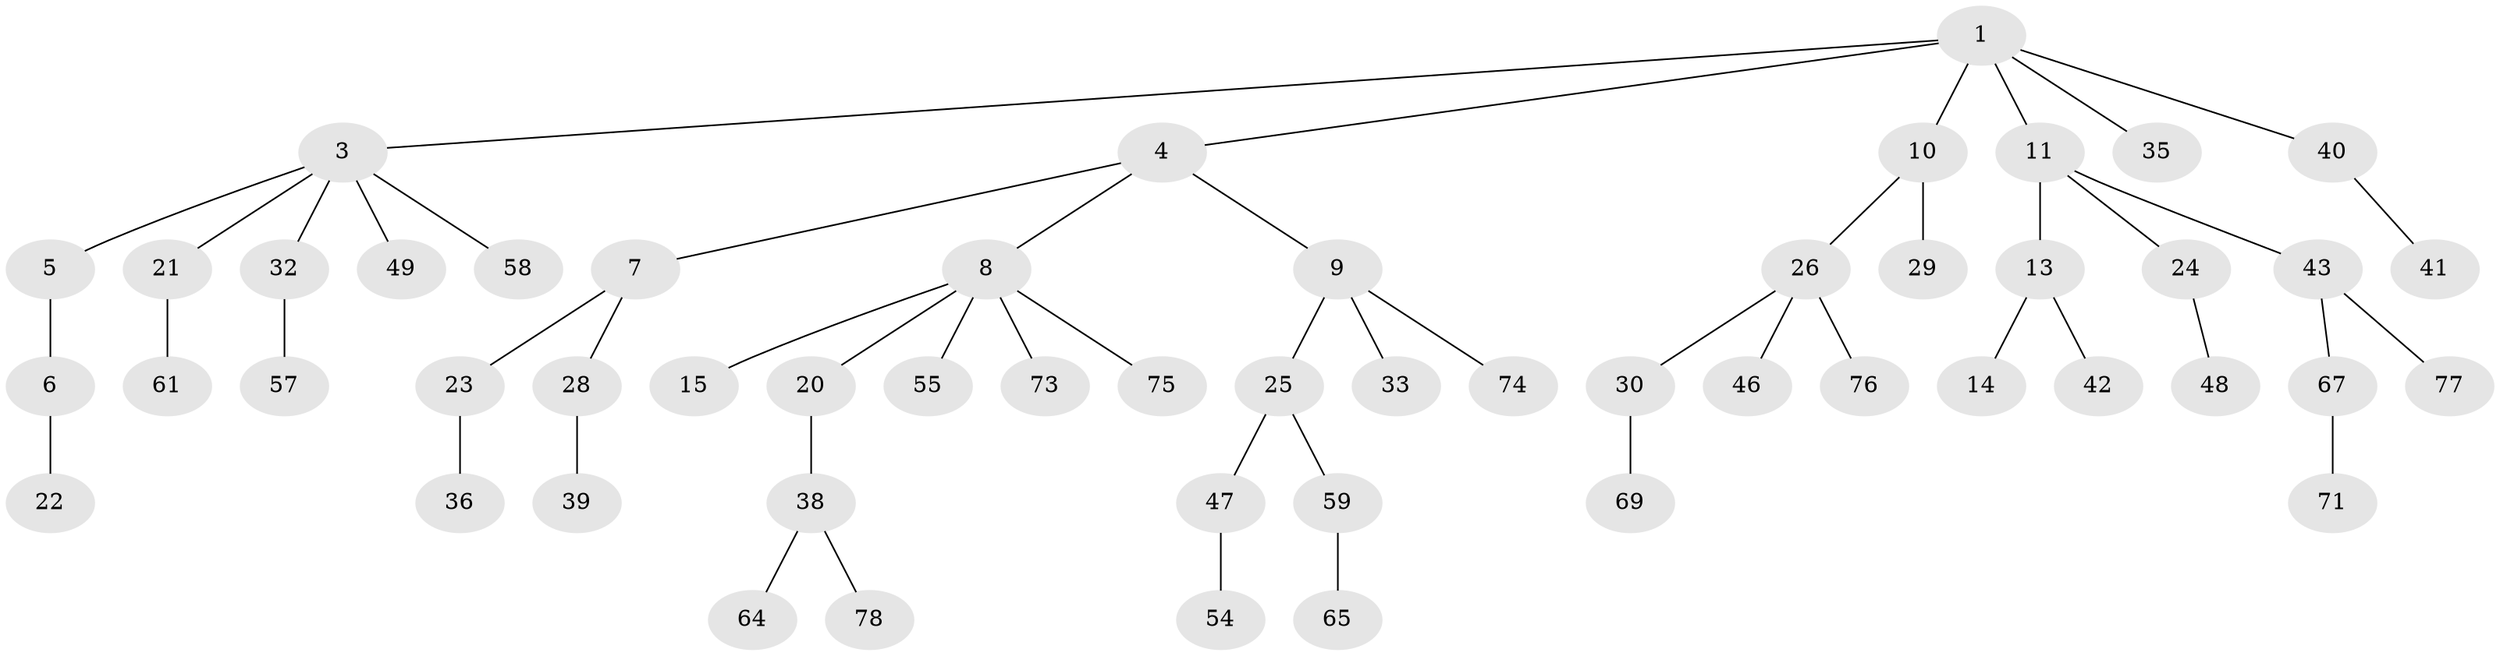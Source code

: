// Generated by graph-tools (version 1.1) at 2025/24/03/03/25 07:24:07]
// undirected, 54 vertices, 53 edges
graph export_dot {
graph [start="1"]
  node [color=gray90,style=filled];
  1 [super="+2"];
  3 [super="+53"];
  4 [super="+16"];
  5;
  6 [super="+12"];
  7 [super="+19"];
  8 [super="+37"];
  9 [super="+31"];
  10 [super="+17"];
  11;
  13 [super="+18"];
  14;
  15;
  20;
  21 [super="+27"];
  22 [super="+56"];
  23;
  24 [super="+60"];
  25;
  26 [super="+62"];
  28 [super="+66"];
  29 [super="+45"];
  30 [super="+34"];
  32;
  33 [super="+70"];
  35 [super="+68"];
  36;
  38 [super="+51"];
  39;
  40;
  41 [super="+52"];
  42;
  43 [super="+44"];
  46;
  47 [super="+50"];
  48 [super="+72"];
  49;
  54;
  55;
  57;
  58;
  59 [super="+63"];
  61;
  64;
  65;
  67;
  69;
  71;
  73;
  74;
  75;
  76;
  77;
  78;
  1 -- 10;
  1 -- 35;
  1 -- 3;
  1 -- 4;
  1 -- 40;
  1 -- 11;
  3 -- 5;
  3 -- 21;
  3 -- 32;
  3 -- 49;
  3 -- 58;
  4 -- 7;
  4 -- 8;
  4 -- 9;
  5 -- 6;
  6 -- 22;
  7 -- 28;
  7 -- 23;
  8 -- 15;
  8 -- 20;
  8 -- 75;
  8 -- 73;
  8 -- 55;
  9 -- 25;
  9 -- 74;
  9 -- 33;
  10 -- 26;
  10 -- 29;
  11 -- 13;
  11 -- 24;
  11 -- 43;
  13 -- 14;
  13 -- 42;
  20 -- 38;
  21 -- 61;
  23 -- 36;
  24 -- 48;
  25 -- 47;
  25 -- 59;
  26 -- 30;
  26 -- 46;
  26 -- 76;
  28 -- 39;
  30 -- 69;
  32 -- 57;
  38 -- 64;
  38 -- 78;
  40 -- 41;
  43 -- 67;
  43 -- 77;
  47 -- 54;
  59 -- 65;
  67 -- 71;
}
